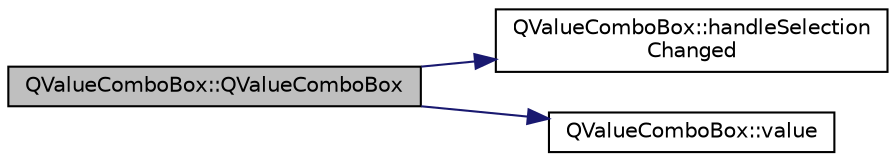 digraph "QValueComboBox::QValueComboBox"
{
  edge [fontname="Helvetica",fontsize="10",labelfontname="Helvetica",labelfontsize="10"];
  node [fontname="Helvetica",fontsize="10",shape=record];
  rankdir="LR";
  Node0 [label="QValueComboBox::QValueComboBox",height=0.2,width=0.4,color="black", fillcolor="grey75", style="filled", fontcolor="black"];
  Node0 -> Node1 [color="midnightblue",fontsize="10",style="solid",fontname="Helvetica"];
  Node1 [label="QValueComboBox::handleSelection\lChanged",height=0.2,width=0.4,color="black", fillcolor="white", style="filled",URL="$class_q_value_combo_box.html#a41a7c206d3bcfba29cfb78bf86e79a64"];
  Node0 -> Node2 [color="midnightblue",fontsize="10",style="solid",fontname="Helvetica"];
  Node2 [label="QValueComboBox::value",height=0.2,width=0.4,color="black", fillcolor="white", style="filled",URL="$class_q_value_combo_box.html#a4ecb6352cec2cd8d33e8d0c67ce55f0f"];
}
